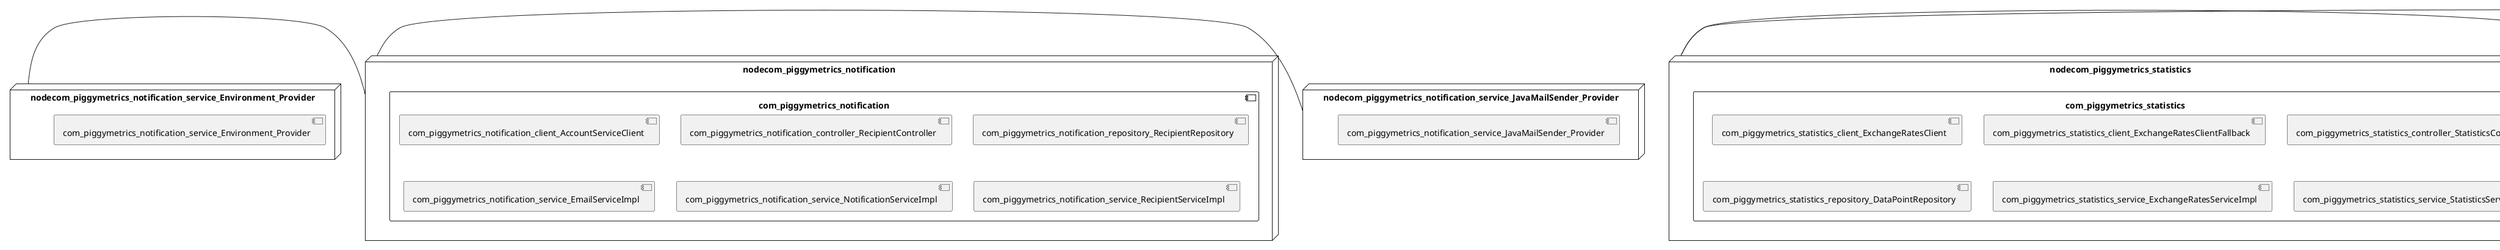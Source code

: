 @startuml
skinparam fixCircleLabelOverlapping true
skinparam componentStyle uml2
node nodecom_piggymetrics_account {
component com_piggymetrics_account {
[com_piggymetrics_account_client_AuthServiceClient] [[sqshq-piggymetrics.system#_E3e_UHCuEe-p7-bYOnc5uw]]
[com_piggymetrics_account_client_StatisticsServiceClient] [[sqshq-piggymetrics.system#_E3e_UHCuEe-p7-bYOnc5uw]]
[com_piggymetrics_account_client_StatisticsServiceClientFallback] [[sqshq-piggymetrics.system#_E3e_UHCuEe-p7-bYOnc5uw]]
[com_piggymetrics_account_controller_AccountController] [[sqshq-piggymetrics.system#_E3e_UHCuEe-p7-bYOnc5uw]]
[com_piggymetrics_account_repository_AccountRepository] [[sqshq-piggymetrics.system#_E3e_UHCuEe-p7-bYOnc5uw]]
[com_piggymetrics_account_service_AccountServiceImpl] [[sqshq-piggymetrics.system#_E3e_UHCuEe-p7-bYOnc5uw]]
}
}
node nodecom_piggymetrics_auth {
component com_piggymetrics_auth {
[com_piggymetrics_auth_controller_UserController] [[sqshq-piggymetrics.system#_E3e_UHCuEe-p7-bYOnc5uw]]
[com_piggymetrics_auth_repository_UserRepository] [[sqshq-piggymetrics.system#_E3e_UHCuEe-p7-bYOnc5uw]]
[com_piggymetrics_auth_service_UserServiceImpl] [[sqshq-piggymetrics.system#_E3e_UHCuEe-p7-bYOnc5uw]]
[com_piggymetrics_auth_service_security_MongoUserDetailsService] [[sqshq-piggymetrics.system#_E3e_UHCuEe-p7-bYOnc5uw]]
}
}
node nodecom_piggymetrics_notification {
component com_piggymetrics_notification {
[com_piggymetrics_notification_client_AccountServiceClient] [[sqshq-piggymetrics.system#_E3e_UHCuEe-p7-bYOnc5uw]]
[com_piggymetrics_notification_controller_RecipientController] [[sqshq-piggymetrics.system#_E3e_UHCuEe-p7-bYOnc5uw]]
[com_piggymetrics_notification_repository_RecipientRepository] [[sqshq-piggymetrics.system#_E3e_UHCuEe-p7-bYOnc5uw]]
[com_piggymetrics_notification_service_EmailServiceImpl] [[sqshq-piggymetrics.system#_E3e_UHCuEe-p7-bYOnc5uw]]
[com_piggymetrics_notification_service_NotificationServiceImpl] [[sqshq-piggymetrics.system#_E3e_UHCuEe-p7-bYOnc5uw]]
[com_piggymetrics_notification_service_RecipientServiceImpl] [[sqshq-piggymetrics.system#_E3e_UHCuEe-p7-bYOnc5uw]]
}
}
node nodecom_piggymetrics_statistics {
component com_piggymetrics_statistics {
[com_piggymetrics_statistics_client_ExchangeRatesClient] [[sqshq-piggymetrics.system#_E3e_UHCuEe-p7-bYOnc5uw]]
[com_piggymetrics_statistics_client_ExchangeRatesClientFallback] [[sqshq-piggymetrics.system#_E3e_UHCuEe-p7-bYOnc5uw]]
[com_piggymetrics_statistics_controller_StatisticsController] [[sqshq-piggymetrics.system#_E3e_UHCuEe-p7-bYOnc5uw]]
[com_piggymetrics_statistics_repository_DataPointRepository] [[sqshq-piggymetrics.system#_E3e_UHCuEe-p7-bYOnc5uw]]
[com_piggymetrics_statistics_service_ExchangeRatesServiceImpl] [[sqshq-piggymetrics.system#_E3e_UHCuEe-p7-bYOnc5uw]]
[com_piggymetrics_statistics_service_StatisticsServiceImpl] [[sqshq-piggymetrics.system#_E3e_UHCuEe-p7-bYOnc5uw]]
}
}
node nodecom_piggymetrics_notification_service_Environment_Provider {
[com_piggymetrics_notification_service_Environment_Provider] [[sqshq-piggymetrics.system#_E3e_UHCuEe-p7-bYOnc5uw]]
}
node nodecom_piggymetrics_notification_service_JavaMailSender_Provider {
[com_piggymetrics_notification_service_JavaMailSender_Provider] [[sqshq-piggymetrics.system#_E3e_UHCuEe-p7-bYOnc5uw]]
}
node noderates_client_latest_Provider {
[rates_client_latest_Provider] [[sqshq-piggymetrics.system#_E3e_UHCuEe-p7-bYOnc5uw]]
}
[nodecom_piggymetrics_notification_service_Environment_Provider] - [nodecom_piggymetrics_notification]
[nodecom_piggymetrics_notification_service_JavaMailSender_Provider] - [nodecom_piggymetrics_notification]
[nodecom_piggymetrics_statistics] - [nodecom_piggymetrics_account]
[noderates_client_latest_Provider] - [nodecom_piggymetrics_statistics]

@enduml
